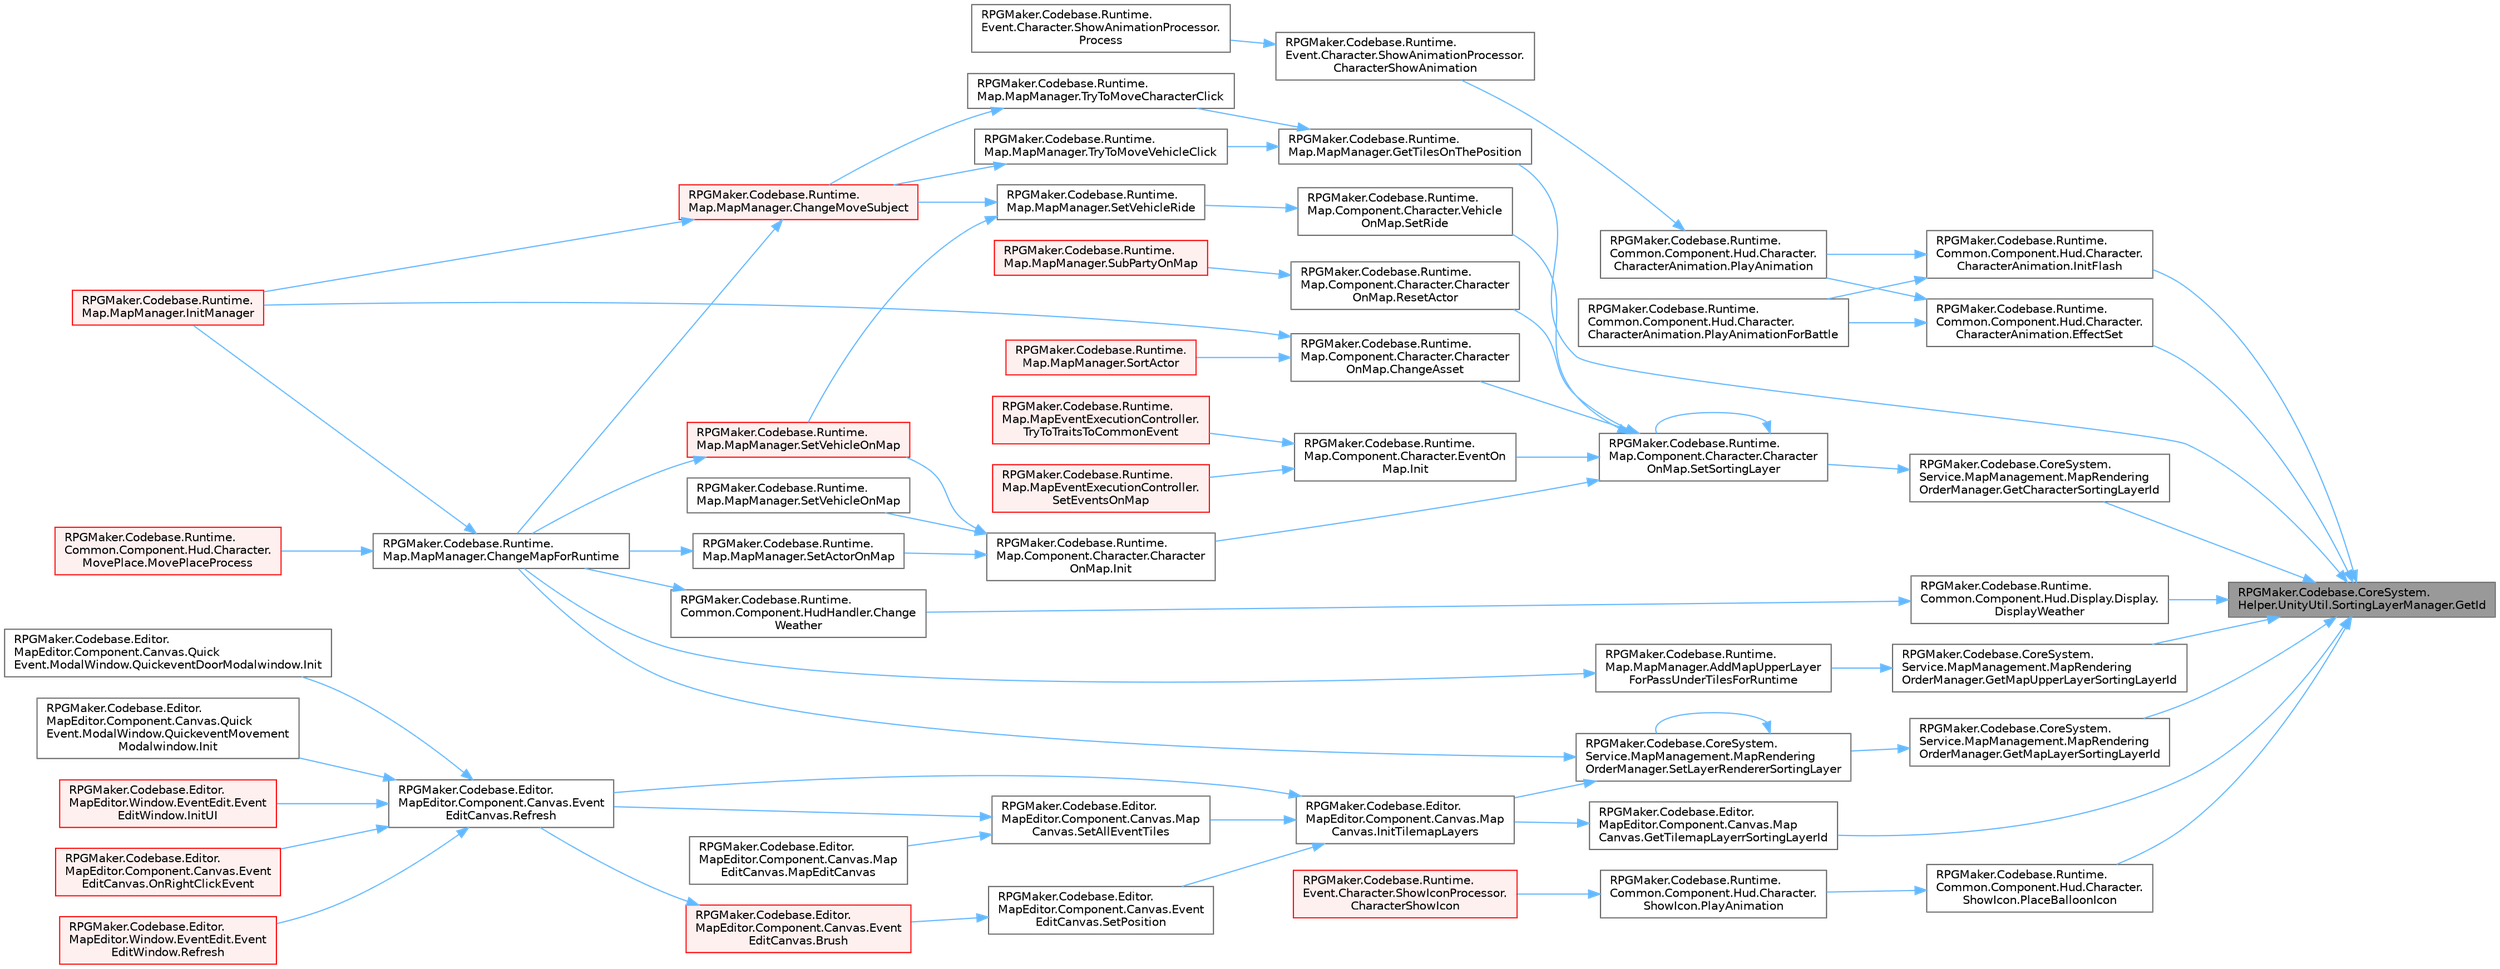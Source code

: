 digraph "RPGMaker.Codebase.CoreSystem.Helper.UnityUtil.SortingLayerManager.GetId"
{
 // LATEX_PDF_SIZE
  bgcolor="transparent";
  edge [fontname=Helvetica,fontsize=10,labelfontname=Helvetica,labelfontsize=10];
  node [fontname=Helvetica,fontsize=10,shape=box,height=0.2,width=0.4];
  rankdir="RL";
  Node1 [id="Node000001",label="RPGMaker.Codebase.CoreSystem.\lHelper.UnityUtil.SortingLayerManager.GetId",height=0.2,width=0.4,color="gray40", fillcolor="grey60", style="filled", fontcolor="black",tooltip="😁 Ｉｄ取得"];
  Node1 -> Node2 [id="edge1_Node000001_Node000002",dir="back",color="steelblue1",style="solid",tooltip=" "];
  Node2 [id="Node000002",label="RPGMaker.Codebase.Runtime.\lCommon.Component.Hud.Display.Display.\lDisplayWeather",height=0.2,width=0.4,color="grey40", fillcolor="white", style="filled",URL="$d3/dde/class_r_p_g_maker_1_1_codebase_1_1_runtime_1_1_common_1_1_component_1_1_hud_1_1_display_1_1_display.html#a8de365e0d759e315e0ffbd6a372df808",tooltip="😁 天候演出の実施"];
  Node2 -> Node3 [id="edge2_Node000002_Node000003",dir="back",color="steelblue1",style="solid",tooltip=" "];
  Node3 [id="Node000003",label="RPGMaker.Codebase.Runtime.\lCommon.Component.HudHandler.Change\lWeather",height=0.2,width=0.4,color="grey40", fillcolor="white", style="filled",URL="$d4/ddb/class_r_p_g_maker_1_1_codebase_1_1_runtime_1_1_common_1_1_component_1_1_hud_handler.html#aa96841bec2a803f09cb83bf6399cc805",tooltip="😁 天気変更"];
  Node3 -> Node4 [id="edge3_Node000003_Node000004",dir="back",color="steelblue1",style="solid",tooltip=" "];
  Node4 [id="Node000004",label="RPGMaker.Codebase.Runtime.\lMap.MapManager.ChangeMapForRuntime",height=0.2,width=0.4,color="grey40", fillcolor="white", style="filled",URL="$d5/d0f/class_r_p_g_maker_1_1_codebase_1_1_runtime_1_1_map_1_1_map_manager.html#a164b0a6efee413b3cff10ea519ab8029",tooltip="😁 マップを表示する"];
  Node4 -> Node5 [id="edge4_Node000004_Node000005",dir="back",color="steelblue1",style="solid",tooltip=" "];
  Node5 [id="Node000005",label="RPGMaker.Codebase.Runtime.\lMap.MapManager.InitManager",height=0.2,width=0.4,color="red", fillcolor="#FFF0F0", style="filled",URL="$d5/d0f/class_r_p_g_maker_1_1_codebase_1_1_runtime_1_1_map_1_1_map_manager.html#ae14061e8d125d7fe532437b6ba183131",tooltip="😁 マップ初期化"];
  Node4 -> Node8 [id="edge5_Node000004_Node000008",dir="back",color="steelblue1",style="solid",tooltip=" "];
  Node8 [id="Node000008",label="RPGMaker.Codebase.Runtime.\lCommon.Component.Hud.Character.\lMovePlace.MovePlaceProcess",height=0.2,width=0.4,color="red", fillcolor="#FFF0F0", style="filled",URL="$df/d12/class_r_p_g_maker_1_1_codebase_1_1_runtime_1_1_common_1_1_component_1_1_hud_1_1_character_1_1_move_place.html#a937507f8d3c881ce82d1d1eb38321bbf",tooltip="😁 場所処理移動"];
  Node1 -> Node10 [id="edge6_Node000001_Node000010",dir="back",color="steelblue1",style="solid",tooltip=" "];
  Node10 [id="Node000010",label="RPGMaker.Codebase.Runtime.\lCommon.Component.Hud.Character.\lCharacterAnimation.EffectSet",height=0.2,width=0.4,color="grey40", fillcolor="white", style="filled",URL="$d5/d20/class_r_p_g_maker_1_1_codebase_1_1_runtime_1_1_common_1_1_component_1_1_hud_1_1_character_1_1_character_animation.html#acb78d35606332c04e3aef2c56b54c9ba",tooltip="😁 パーティクルの設定（Effekseerか、Unityか）"];
  Node10 -> Node11 [id="edge7_Node000010_Node000011",dir="back",color="steelblue1",style="solid",tooltip=" "];
  Node11 [id="Node000011",label="RPGMaker.Codebase.Runtime.\lCommon.Component.Hud.Character.\lCharacterAnimation.PlayAnimation",height=0.2,width=0.4,color="grey40", fillcolor="white", style="filled",URL="$d5/d20/class_r_p_g_maker_1_1_codebase_1_1_runtime_1_1_common_1_1_component_1_1_hud_1_1_character_1_1_character_animation.html#a4676f57b5e1c5f2db07ab1763f7970a4",tooltip="😁 再生アニメーション"];
  Node11 -> Node12 [id="edge8_Node000011_Node000012",dir="back",color="steelblue1",style="solid",tooltip=" "];
  Node12 [id="Node000012",label="RPGMaker.Codebase.Runtime.\lEvent.Character.ShowAnimationProcessor.\lCharacterShowAnimation",height=0.2,width=0.4,color="grey40", fillcolor="white", style="filled",URL="$d7/da9/class_r_p_g_maker_1_1_codebase_1_1_runtime_1_1_event_1_1_character_1_1_show_animation_processor.html#a57872cbf4faa7bfc43f965023d1839b2",tooltip="😁 キャラクター見せるアニメーション"];
  Node12 -> Node13 [id="edge9_Node000012_Node000013",dir="back",color="steelblue1",style="solid",tooltip=" "];
  Node13 [id="Node000013",label="RPGMaker.Codebase.Runtime.\lEvent.Character.ShowAnimationProcessor.\lProcess",height=0.2,width=0.4,color="grey40", fillcolor="white", style="filled",URL="$d7/da9/class_r_p_g_maker_1_1_codebase_1_1_runtime_1_1_event_1_1_character_1_1_show_animation_processor.html#ac2d99814a3a02691c0d1100f305ae674",tooltip="😁 処理"];
  Node10 -> Node14 [id="edge10_Node000010_Node000014",dir="back",color="steelblue1",style="solid",tooltip=" "];
  Node14 [id="Node000014",label="RPGMaker.Codebase.Runtime.\lCommon.Component.Hud.Character.\lCharacterAnimation.PlayAnimationForBattle",height=0.2,width=0.4,color="grey40", fillcolor="white", style="filled",URL="$d5/d20/class_r_p_g_maker_1_1_codebase_1_1_runtime_1_1_common_1_1_component_1_1_hud_1_1_character_1_1_character_animation.html#ab0220db185677a986b4a03c022a10389",tooltip="😁 バトル用に使用する"];
  Node1 -> Node15 [id="edge11_Node000001_Node000015",dir="back",color="steelblue1",style="solid",tooltip=" "];
  Node15 [id="Node000015",label="RPGMaker.Codebase.CoreSystem.\lService.MapManagement.MapRendering\lOrderManager.GetCharacterSortingLayerId",height=0.2,width=0.4,color="grey40", fillcolor="white", style="filled",URL="$d5/d51/class_r_p_g_maker_1_1_codebase_1_1_core_system_1_1_service_1_1_map_management_1_1_map_rendering_order_manager.html#a5a00cba8efb77c3fc03050280a85ff4c",tooltip="😁 キャラクター並び替える層Id取得"];
  Node15 -> Node16 [id="edge12_Node000015_Node000016",dir="back",color="steelblue1",style="solid",tooltip=" "];
  Node16 [id="Node000016",label="RPGMaker.Codebase.Runtime.\lMap.Component.Character.Character\lOnMap.SetSortingLayer",height=0.2,width=0.4,color="grey40", fillcolor="white", style="filled",URL="$d0/dad/class_r_p_g_maker_1_1_codebase_1_1_runtime_1_1_map_1_1_component_1_1_character_1_1_character_on_map.html#addf32095a80aedbb76f8cba76b9c9d43",tooltip="😁 ソートレイヤーを設定。"];
  Node16 -> Node17 [id="edge13_Node000016_Node000017",dir="back",color="steelblue1",style="solid",tooltip=" "];
  Node17 [id="Node000017",label="RPGMaker.Codebase.Runtime.\lMap.Component.Character.Character\lOnMap.ChangeAsset",height=0.2,width=0.4,color="grey40", fillcolor="white", style="filled",URL="$d0/dad/class_r_p_g_maker_1_1_codebase_1_1_runtime_1_1_map_1_1_component_1_1_character_1_1_character_on_map.html#a41928ad79ad9f7867e1a03876e237d1c",tooltip="😁 資産変更"];
  Node17 -> Node5 [id="edge14_Node000017_Node000005",dir="back",color="steelblue1",style="solid",tooltip=" "];
  Node17 -> Node18 [id="edge15_Node000017_Node000018",dir="back",color="steelblue1",style="solid",tooltip=" "];
  Node18 [id="Node000018",label="RPGMaker.Codebase.Runtime.\lMap.MapManager.SortActor",height=0.2,width=0.4,color="red", fillcolor="#FFF0F0", style="filled",URL="$d5/d0f/class_r_p_g_maker_1_1_codebase_1_1_runtime_1_1_map_1_1_map_manager.html#a101e9ec6e1a3b9b3916859057549625a",tooltip="😁 役者ソート"];
  Node16 -> Node23 [id="edge16_Node000016_Node000023",dir="back",color="steelblue1",style="solid",tooltip=" "];
  Node23 [id="Node000023",label="RPGMaker.Codebase.Runtime.\lMap.Component.Character.EventOn\lMap.Init",height=0.2,width=0.4,color="grey40", fillcolor="white", style="filled",URL="$da/d39/class_r_p_g_maker_1_1_codebase_1_1_runtime_1_1_map_1_1_component_1_1_character_1_1_event_on_map.html#a761d1bccb412210b736ee1924584be0b",tooltip="😁 初期化処理"];
  Node23 -> Node24 [id="edge17_Node000023_Node000024",dir="back",color="steelblue1",style="solid",tooltip=" "];
  Node24 [id="Node000024",label="RPGMaker.Codebase.Runtime.\lMap.MapEventExecutionController.\lSetEventsOnMap",height=0.2,width=0.4,color="red", fillcolor="#FFF0F0", style="filled",URL="$db/d6c/class_r_p_g_maker_1_1_codebase_1_1_runtime_1_1_map_1_1_map_event_execution_controller.html#a7d565c7a9ea6f2e413da659ccef66669",tooltip="😁 マップに存在するイベントを全て生成する"];
  Node23 -> Node26 [id="edge18_Node000023_Node000026",dir="back",color="steelblue1",style="solid",tooltip=" "];
  Node26 [id="Node000026",label="RPGMaker.Codebase.Runtime.\lMap.MapEventExecutionController.\lTryToTraitsToCommonEvent",height=0.2,width=0.4,color="red", fillcolor="#FFF0F0", style="filled",URL="$db/d6c/class_r_p_g_maker_1_1_codebase_1_1_runtime_1_1_map_1_1_map_event_execution_controller.html#a2d3d5a99334df4144df89340990fd7d8",tooltip="😁 スキルやアイテムに使用効果でコモンイベントが付与された場合に実行する"];
  Node16 -> Node38 [id="edge19_Node000016_Node000038",dir="back",color="steelblue1",style="solid",tooltip=" "];
  Node38 [id="Node000038",label="RPGMaker.Codebase.Runtime.\lMap.Component.Character.Character\lOnMap.Init",height=0.2,width=0.4,color="grey40", fillcolor="white", style="filled",URL="$d0/dad/class_r_p_g_maker_1_1_codebase_1_1_runtime_1_1_map_1_1_component_1_1_character_1_1_character_on_map.html#a27b8186e3612dc97d5609617b01a3f20",tooltip="😁 初期化"];
  Node38 -> Node39 [id="edge20_Node000038_Node000039",dir="back",color="steelblue1",style="solid",tooltip=" "];
  Node39 [id="Node000039",label="RPGMaker.Codebase.Runtime.\lMap.MapManager.SetActorOnMap",height=0.2,width=0.4,color="grey40", fillcolor="white", style="filled",URL="$d5/d0f/class_r_p_g_maker_1_1_codebase_1_1_runtime_1_1_map_1_1_map_manager.html#ab10efbb123b9f95680a21f0595044965",tooltip="😁 マップ上の役者設定"];
  Node39 -> Node4 [id="edge21_Node000039_Node000004",dir="back",color="steelblue1",style="solid",tooltip=" "];
  Node38 -> Node40 [id="edge22_Node000038_Node000040",dir="back",color="steelblue1",style="solid",tooltip=" "];
  Node40 [id="Node000040",label="RPGMaker.Codebase.Runtime.\lMap.MapManager.SetVehicleOnMap",height=0.2,width=0.4,color="red", fillcolor="#FFF0F0", style="filled",URL="$d5/d0f/class_r_p_g_maker_1_1_codebase_1_1_runtime_1_1_map_1_1_map_manager.html#a37e412a35b210f1313f567ba8ade8b96",tooltip="😁 マップ上の乗り物設定"];
  Node40 -> Node4 [id="edge23_Node000040_Node000004",dir="back",color="steelblue1",style="solid",tooltip=" "];
  Node38 -> Node43 [id="edge24_Node000038_Node000043",dir="back",color="steelblue1",style="solid",tooltip=" "];
  Node43 [id="Node000043",label="RPGMaker.Codebase.Runtime.\lMap.MapManager.SetVehicleOnMap",height=0.2,width=0.4,color="grey40", fillcolor="white", style="filled",URL="$d5/d0f/class_r_p_g_maker_1_1_codebase_1_1_runtime_1_1_map_1_1_map_manager.html#a0820f72b630cfe63e21e503a50423ee0",tooltip="😁 マップ上の乗り物設定"];
  Node16 -> Node44 [id="edge25_Node000016_Node000044",dir="back",color="steelblue1",style="solid",tooltip=" "];
  Node44 [id="Node000044",label="RPGMaker.Codebase.Runtime.\lMap.Component.Character.Character\lOnMap.ResetActor",height=0.2,width=0.4,color="grey40", fillcolor="white", style="filled",URL="$d0/dad/class_r_p_g_maker_1_1_codebase_1_1_runtime_1_1_map_1_1_component_1_1_character_1_1_character_on_map.html#a760a9cdc476ed0bed3bf3eec89886266",tooltip="😁 役者再設定"];
  Node44 -> Node45 [id="edge26_Node000044_Node000045",dir="back",color="steelblue1",style="solid",tooltip=" "];
  Node45 [id="Node000045",label="RPGMaker.Codebase.Runtime.\lMap.MapManager.SubPartyOnMap",height=0.2,width=0.4,color="red", fillcolor="#FFF0F0", style="filled",URL="$d5/d0f/class_r_p_g_maker_1_1_codebase_1_1_runtime_1_1_map_1_1_map_manager.html#a9337c8d44cc12466e7f3f3dd34c48ee2",tooltip="😁 マップ上のサブ・パーティー"];
  Node16 -> Node48 [id="edge27_Node000016_Node000048",dir="back",color="steelblue1",style="solid",tooltip=" "];
  Node48 [id="Node000048",label="RPGMaker.Codebase.Runtime.\lMap.Component.Character.Vehicle\lOnMap.SetRide",height=0.2,width=0.4,color="grey40", fillcolor="white", style="filled",URL="$d0/d9c/class_r_p_g_maker_1_1_codebase_1_1_runtime_1_1_map_1_1_component_1_1_character_1_1_vehicle_on_map.html#a1d8d7632dc035102e2a6e9f6f13df60e",tooltip="😁 乗降状態を設定。"];
  Node48 -> Node49 [id="edge28_Node000048_Node000049",dir="back",color="steelblue1",style="solid",tooltip=" "];
  Node49 [id="Node000049",label="RPGMaker.Codebase.Runtime.\lMap.MapManager.SetVehicleRide",height=0.2,width=0.4,color="grey40", fillcolor="white", style="filled",URL="$d5/d0f/class_r_p_g_maker_1_1_codebase_1_1_runtime_1_1_map_1_1_map_manager.html#af10ca0bbb27b59ceedfbdc9e4b8d5894",tooltip="😁 乗り物乗れ設定"];
  Node49 -> Node50 [id="edge29_Node000049_Node000050",dir="back",color="steelblue1",style="solid",tooltip=" "];
  Node50 [id="Node000050",label="RPGMaker.Codebase.Runtime.\lMap.MapManager.ChangeMoveSubject",height=0.2,width=0.4,color="red", fillcolor="#FFF0F0", style="filled",URL="$d5/d0f/class_r_p_g_maker_1_1_codebase_1_1_runtime_1_1_map_1_1_map_manager.html#a5d00d2c525cee192d90fc53bbc0c8682",tooltip="😁 移動主体変更"];
  Node50 -> Node4 [id="edge30_Node000050_Node000004",dir="back",color="steelblue1",style="solid",tooltip=" "];
  Node50 -> Node5 [id="edge31_Node000050_Node000005",dir="back",color="steelblue1",style="solid",tooltip=" "];
  Node49 -> Node40 [id="edge32_Node000049_Node000040",dir="back",color="steelblue1",style="solid",tooltip=" "];
  Node16 -> Node16 [id="edge33_Node000016_Node000016",dir="back",color="steelblue1",style="solid",tooltip=" "];
  Node1 -> Node105 [id="edge34_Node000001_Node000105",dir="back",color="steelblue1",style="solid",tooltip=" "];
  Node105 [id="Node000105",label="RPGMaker.Codebase.CoreSystem.\lService.MapManagement.MapRendering\lOrderManager.GetMapLayerSortingLayerId",height=0.2,width=0.4,color="grey40", fillcolor="white", style="filled",URL="$d5/d51/class_r_p_g_maker_1_1_codebase_1_1_core_system_1_1_service_1_1_map_management_1_1_map_rendering_order_manager.html#a660928cf999205689eb7bdf57c3934e4",tooltip="😁 マップ層並び替える層Id"];
  Node105 -> Node106 [id="edge35_Node000105_Node000106",dir="back",color="steelblue1",style="solid",tooltip=" "];
  Node106 [id="Node000106",label="RPGMaker.Codebase.CoreSystem.\lService.MapManagement.MapRendering\lOrderManager.SetLayerRendererSortingLayer",height=0.2,width=0.4,color="grey40", fillcolor="white", style="filled",URL="$d5/d51/class_r_p_g_maker_1_1_codebase_1_1_core_system_1_1_service_1_1_map_management_1_1_map_rendering_order_manager.html#a921c81e6c3f02ac726d6cda3a374502b",tooltip="😁 層描画ソート層設定"];
  Node106 -> Node4 [id="edge36_Node000106_Node000004",dir="back",color="steelblue1",style="solid",tooltip=" "];
  Node106 -> Node107 [id="edge37_Node000106_Node000107",dir="back",color="steelblue1",style="solid",tooltip=" "];
  Node107 [id="Node000107",label="RPGMaker.Codebase.Editor.\lMapEditor.Component.Canvas.Map\lCanvas.InitTilemapLayers",height=0.2,width=0.4,color="grey40", fillcolor="white", style="filled",URL="$da/d63/class_r_p_g_maker_1_1_codebase_1_1_editor_1_1_map_editor_1_1_component_1_1_canvas_1_1_map_canvas.html#ab47e20ae7814bf14fe63db215211e127",tooltip=" "];
  Node107 -> Node108 [id="edge38_Node000107_Node000108",dir="back",color="steelblue1",style="solid",tooltip=" "];
  Node108 [id="Node000108",label="RPGMaker.Codebase.Editor.\lMapEditor.Component.Canvas.Event\lEditCanvas.Refresh",height=0.2,width=0.4,color="grey40", fillcolor="white", style="filled",URL="$df/d64/class_r_p_g_maker_1_1_codebase_1_1_editor_1_1_map_editor_1_1_component_1_1_canvas_1_1_event_edit_canvas.html#a78803b998253513023cb9706e7ed1f94",tooltip="データおよび表示更新"];
  Node108 -> Node109 [id="edge39_Node000108_Node000109",dir="back",color="steelblue1",style="solid",tooltip=" "];
  Node109 [id="Node000109",label="RPGMaker.Codebase.Editor.\lMapEditor.Component.Canvas.Quick\lEvent.ModalWindow.QuickeventDoorModalwindow.Init",height=0.2,width=0.4,color="grey40", fillcolor="white", style="filled",URL="$de/dde/class_r_p_g_maker_1_1_codebase_1_1_editor_1_1_map_editor_1_1_component_1_1_canvas_1_1_quick_even0f401f0183987560bc8ad020c341b628.html#a54af667d1a538ef4d6db080c64000b40",tooltip="😁 初期化"];
  Node108 -> Node110 [id="edge40_Node000108_Node000110",dir="back",color="steelblue1",style="solid",tooltip=" "];
  Node110 [id="Node000110",label="RPGMaker.Codebase.Editor.\lMapEditor.Component.Canvas.Quick\lEvent.ModalWindow.QuickeventMovement\lModalwindow.Init",height=0.2,width=0.4,color="grey40", fillcolor="white", style="filled",URL="$db/d5b/class_r_p_g_maker_1_1_codebase_1_1_editor_1_1_map_editor_1_1_component_1_1_canvas_1_1_quick_evenc693a89f60a651f3e44ecd247236fa71.html#a6dcf528c1fa5425b0765970cffa02acb",tooltip="😁 初期化"];
  Node108 -> Node111 [id="edge41_Node000108_Node000111",dir="back",color="steelblue1",style="solid",tooltip=" "];
  Node111 [id="Node000111",label="RPGMaker.Codebase.Editor.\lMapEditor.Window.EventEdit.Event\lEditWindow.InitUI",height=0.2,width=0.4,color="red", fillcolor="#FFF0F0", style="filled",URL="$db/d92/class_r_p_g_maker_1_1_codebase_1_1_editor_1_1_map_editor_1_1_window_1_1_event_edit_1_1_event_edit_window.html#a4dd3e69274e66cba6093f9c28c41460a",tooltip="UIを初期化"];
  Node108 -> Node160 [id="edge42_Node000108_Node000160",dir="back",color="steelblue1",style="solid",tooltip=" "];
  Node160 [id="Node000160",label="RPGMaker.Codebase.Editor.\lMapEditor.Component.Canvas.Event\lEditCanvas.OnRightClickEvent",height=0.2,width=0.4,color="red", fillcolor="#FFF0F0", style="filled",URL="$df/d64/class_r_p_g_maker_1_1_codebase_1_1_editor_1_1_map_editor_1_1_component_1_1_canvas_1_1_event_edit_canvas.html#a8676f768957dc03cc2c11dfceffe4009",tooltip=" "];
  Node108 -> Node162 [id="edge43_Node000108_Node000162",dir="back",color="steelblue1",style="solid",tooltip=" "];
  Node162 [id="Node000162",label="RPGMaker.Codebase.Editor.\lMapEditor.Window.EventEdit.Event\lEditWindow.Refresh",height=0.2,width=0.4,color="red", fillcolor="#FFF0F0", style="filled",URL="$db/d92/class_r_p_g_maker_1_1_codebase_1_1_editor_1_1_map_editor_1_1_window_1_1_event_edit_1_1_event_edit_window.html#a7c14942946148397f62c7b4fc3d011d9",tooltip="データおよび表示を更新"];
  Node107 -> Node164 [id="edge44_Node000107_Node000164",dir="back",color="steelblue1",style="solid",tooltip=" "];
  Node164 [id="Node000164",label="RPGMaker.Codebase.Editor.\lMapEditor.Component.Canvas.Map\lCanvas.SetAllEventTiles",height=0.2,width=0.4,color="grey40", fillcolor="white", style="filled",URL="$da/d63/class_r_p_g_maker_1_1_codebase_1_1_editor_1_1_map_editor_1_1_component_1_1_canvas_1_1_map_canvas.html#afe8399bb2859ecb80082dcd4ab96711c",tooltip="マップの全てのイベントの位置にイベントを表わすタイルを設定する。"];
  Node164 -> Node165 [id="edge45_Node000164_Node000165",dir="back",color="steelblue1",style="solid",tooltip=" "];
  Node165 [id="Node000165",label="RPGMaker.Codebase.Editor.\lMapEditor.Component.Canvas.Map\lEditCanvas.MapEditCanvas",height=0.2,width=0.4,color="grey40", fillcolor="white", style="filled",URL="$d9/df5/class_r_p_g_maker_1_1_codebase_1_1_editor_1_1_map_editor_1_1_component_1_1_canvas_1_1_map_edit_canvas.html#a8b38ce454bed9cece532c69bf6b391df",tooltip="コンストラクタ"];
  Node164 -> Node108 [id="edge46_Node000164_Node000108",dir="back",color="steelblue1",style="solid",tooltip=" "];
  Node107 -> Node166 [id="edge47_Node000107_Node000166",dir="back",color="steelblue1",style="solid",tooltip=" "];
  Node166 [id="Node000166",label="RPGMaker.Codebase.Editor.\lMapEditor.Component.Canvas.Event\lEditCanvas.SetPosition",height=0.2,width=0.4,color="grey40", fillcolor="white", style="filled",URL="$df/d64/class_r_p_g_maker_1_1_codebase_1_1_editor_1_1_map_editor_1_1_component_1_1_canvas_1_1_event_edit_canvas.html#ae12df781b753d3c17f0f1653f96d7686",tooltip=" "];
  Node166 -> Node140 [id="edge48_Node000166_Node000140",dir="back",color="steelblue1",style="solid",tooltip=" "];
  Node140 [id="Node000140",label="RPGMaker.Codebase.Editor.\lMapEditor.Component.Canvas.Event\lEditCanvas.Brush",height=0.2,width=0.4,color="red", fillcolor="#FFF0F0", style="filled",URL="$df/d64/class_r_p_g_maker_1_1_codebase_1_1_editor_1_1_map_editor_1_1_component_1_1_canvas_1_1_event_edit_canvas.html#ab26bd30cbeb774d79fb2f72aba7d48b0",tooltip="描画処理"];
  Node140 -> Node108 [id="edge49_Node000140_Node000108",dir="back",color="steelblue1",style="solid",tooltip=" "];
  Node106 -> Node106 [id="edge50_Node000106_Node000106",dir="back",color="steelblue1",style="solid",tooltip=" "];
  Node1 -> Node167 [id="edge51_Node000001_Node000167",dir="back",color="steelblue1",style="solid",tooltip=" "];
  Node167 [id="Node000167",label="RPGMaker.Codebase.CoreSystem.\lService.MapManagement.MapRendering\lOrderManager.GetMapUpperLayerSortingLayerId",height=0.2,width=0.4,color="grey40", fillcolor="white", style="filled",URL="$d5/d51/class_r_p_g_maker_1_1_codebase_1_1_core_system_1_1_service_1_1_map_management_1_1_map_rendering_order_manager.html#a95d99668d3a68c58d724d8cba6114c29",tooltip="😁 マップ上側層並び替える層Id取得"];
  Node167 -> Node168 [id="edge52_Node000167_Node000168",dir="back",color="steelblue1",style="solid",tooltip=" "];
  Node168 [id="Node000168",label="RPGMaker.Codebase.Runtime.\lMap.MapManager.AddMapUpperLayer\lForPassUnderTilesForRuntime",height=0.2,width=0.4,color="grey40", fillcolor="white", style="filled",URL="$d5/d0f/class_r_p_g_maker_1_1_codebase_1_1_runtime_1_1_map_1_1_map_manager.html#aebcec49d022bd3f004acb8f77291ae6e",tooltip="😁 下をくぐり抜けるタイル表示用の上層レイヤーを追加する。"];
  Node168 -> Node4 [id="edge53_Node000168_Node000004",dir="back",color="steelblue1",style="solid",tooltip=" "];
  Node1 -> Node169 [id="edge54_Node000001_Node000169",dir="back",color="steelblue1",style="solid",tooltip=" "];
  Node169 [id="Node000169",label="RPGMaker.Codebase.Editor.\lMapEditor.Component.Canvas.Map\lCanvas.GetTilemapLayerrSortingLayerId",height=0.2,width=0.4,color="grey40", fillcolor="white", style="filled",URL="$da/d63/class_r_p_g_maker_1_1_codebase_1_1_editor_1_1_map_editor_1_1_component_1_1_canvas_1_1_map_canvas.html#a0506194da196cf76cba6d57ad09f1c92",tooltip=" "];
  Node169 -> Node107 [id="edge55_Node000169_Node000107",dir="back",color="steelblue1",style="solid",tooltip=" "];
  Node1 -> Node170 [id="edge56_Node000001_Node000170",dir="back",color="steelblue1",style="solid",tooltip=" "];
  Node170 [id="Node000170",label="RPGMaker.Codebase.Runtime.\lMap.MapManager.GetTilesOnThePosition",height=0.2,width=0.4,color="grey40", fillcolor="white", style="filled",URL="$d5/d0f/class_r_p_g_maker_1_1_codebase_1_1_runtime_1_1_map_1_1_map_manager.html#ac63c4e7b843532044204b92a7753fc9b",tooltip="😁 位置上のタイル取得"];
  Node170 -> Node62 [id="edge57_Node000170_Node000062",dir="back",color="steelblue1",style="solid",tooltip=" "];
  Node62 [id="Node000062",label="RPGMaker.Codebase.Runtime.\lMap.MapManager.TryToMoveCharacterClick",height=0.2,width=0.4,color="grey40", fillcolor="white", style="filled",URL="$d5/d0f/class_r_p_g_maker_1_1_codebase_1_1_runtime_1_1_map_1_1_map_manager.html#a3a7ad6e6d848e31770443541b2113049",tooltip="😁 キャラクターの移動を試行する （対象位置が進入不可の場合は向きだけ変える）"];
  Node62 -> Node50 [id="edge58_Node000062_Node000050",dir="back",color="steelblue1",style="solid",tooltip=" "];
  Node170 -> Node71 [id="edge59_Node000170_Node000071",dir="back",color="steelblue1",style="solid",tooltip=" "];
  Node71 [id="Node000071",label="RPGMaker.Codebase.Runtime.\lMap.MapManager.TryToMoveVehicleClick",height=0.2,width=0.4,color="grey40", fillcolor="white", style="filled",URL="$d5/d0f/class_r_p_g_maker_1_1_codebase_1_1_runtime_1_1_map_1_1_map_manager.html#a6ee6f9efcc536de03d0f38f5d3de8e9e",tooltip="😁 キャラクターの移動を試行する （対象位置が進入不可の場合は向きだけ変える）"];
  Node71 -> Node50 [id="edge60_Node000071_Node000050",dir="back",color="steelblue1",style="solid",tooltip=" "];
  Node1 -> Node171 [id="edge61_Node000001_Node000171",dir="back",color="steelblue1",style="solid",tooltip=" "];
  Node171 [id="Node000171",label="RPGMaker.Codebase.Runtime.\lCommon.Component.Hud.Character.\lCharacterAnimation.InitFlash",height=0.2,width=0.4,color="grey40", fillcolor="white", style="filled",URL="$d5/d20/class_r_p_g_maker_1_1_codebase_1_1_runtime_1_1_common_1_1_component_1_1_hud_1_1_character_1_1_character_animation.html#ace0526b3f13d388951af62a9f0abe764",tooltip="😁 フラッシュ初期化"];
  Node171 -> Node11 [id="edge62_Node000171_Node000011",dir="back",color="steelblue1",style="solid",tooltip=" "];
  Node171 -> Node14 [id="edge63_Node000171_Node000014",dir="back",color="steelblue1",style="solid",tooltip=" "];
  Node1 -> Node172 [id="edge64_Node000001_Node000172",dir="back",color="steelblue1",style="solid",tooltip=" "];
  Node172 [id="Node000172",label="RPGMaker.Codebase.Runtime.\lCommon.Component.Hud.Character.\lShowIcon.PlaceBalloonIcon",height=0.2,width=0.4,color="grey40", fillcolor="white", style="filled",URL="$d6/d08/class_r_p_g_maker_1_1_codebase_1_1_runtime_1_1_common_1_1_component_1_1_hud_1_1_character_1_1_show_icon.html#a7840a01e77c5f0f6c4148413d47a235d",tooltip="😁 フキダシアイコンを対象GameObjectの上に配置する。"];
  Node172 -> Node173 [id="edge65_Node000172_Node000173",dir="back",color="steelblue1",style="solid",tooltip=" "];
  Node173 [id="Node000173",label="RPGMaker.Codebase.Runtime.\lCommon.Component.Hud.Character.\lShowIcon.PlayAnimation",height=0.2,width=0.4,color="grey40", fillcolor="white", style="filled",URL="$d6/d08/class_r_p_g_maker_1_1_codebase_1_1_runtime_1_1_common_1_1_component_1_1_hud_1_1_character_1_1_show_icon.html#a5bfedf3acc7787685b6c323c893d820a",tooltip="😁 アニメーション再生"];
  Node173 -> Node174 [id="edge66_Node000173_Node000174",dir="back",color="steelblue1",style="solid",tooltip=" "];
  Node174 [id="Node000174",label="RPGMaker.Codebase.Runtime.\lEvent.Character.ShowIconProcessor.\lCharacterShowIcon",height=0.2,width=0.4,color="red", fillcolor="#FFF0F0", style="filled",URL="$da/d07/class_r_p_g_maker_1_1_codebase_1_1_runtime_1_1_event_1_1_character_1_1_show_icon_processor.html#a77b04394c5b788222fd3b9e247b291ed",tooltip="😁 キャラクター見せるアイコン"];
}
